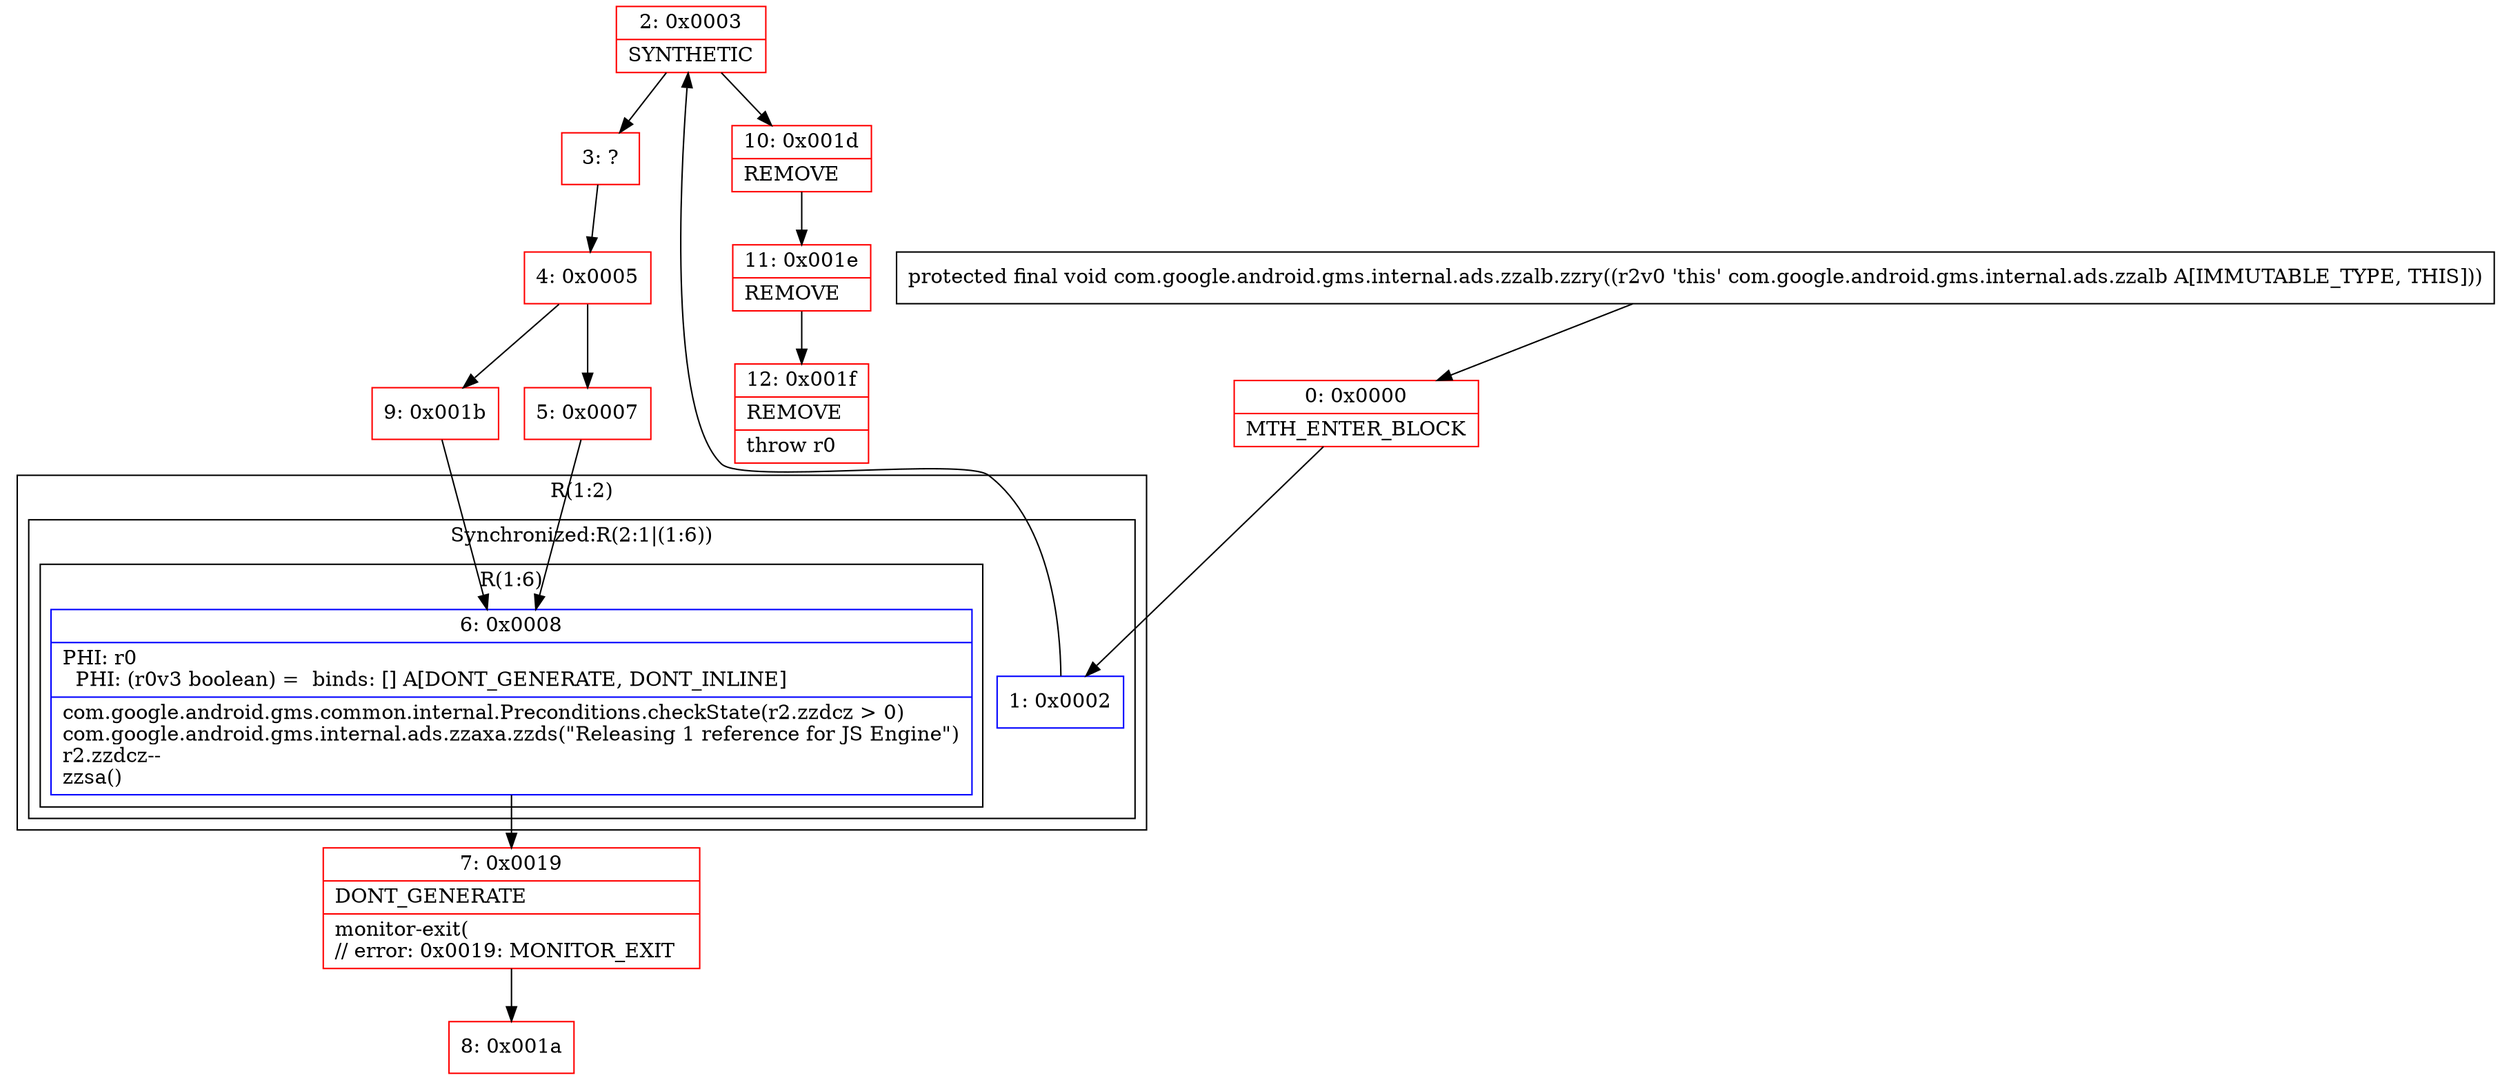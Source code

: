 digraph "CFG forcom.google.android.gms.internal.ads.zzalb.zzry()V" {
subgraph cluster_Region_1194961902 {
label = "R(1:2)";
node [shape=record,color=blue];
subgraph cluster_SynchronizedRegion_1460048097 {
label = "Synchronized:R(2:1|(1:6))";
node [shape=record,color=blue];
Node_1 [shape=record,label="{1\:\ 0x0002}"];
subgraph cluster_Region_342977087 {
label = "R(1:6)";
node [shape=record,color=blue];
Node_6 [shape=record,label="{6\:\ 0x0008|PHI: r0 \l  PHI: (r0v3 boolean) =  binds: [] A[DONT_GENERATE, DONT_INLINE]\l|com.google.android.gms.common.internal.Preconditions.checkState(r2.zzdcz \> 0)\lcom.google.android.gms.internal.ads.zzaxa.zzds(\"Releasing 1 reference for JS Engine\")\lr2.zzdcz\-\-\lzzsa()\l}"];
}
}
}
Node_0 [shape=record,color=red,label="{0\:\ 0x0000|MTH_ENTER_BLOCK\l}"];
Node_2 [shape=record,color=red,label="{2\:\ 0x0003|SYNTHETIC\l}"];
Node_3 [shape=record,color=red,label="{3\:\ ?}"];
Node_4 [shape=record,color=red,label="{4\:\ 0x0005}"];
Node_5 [shape=record,color=red,label="{5\:\ 0x0007}"];
Node_7 [shape=record,color=red,label="{7\:\ 0x0019|DONT_GENERATE\l|monitor\-exit(\l\/\/ error: 0x0019: MONITOR_EXIT  \l}"];
Node_8 [shape=record,color=red,label="{8\:\ 0x001a}"];
Node_9 [shape=record,color=red,label="{9\:\ 0x001b}"];
Node_10 [shape=record,color=red,label="{10\:\ 0x001d|REMOVE\l}"];
Node_11 [shape=record,color=red,label="{11\:\ 0x001e|REMOVE\l}"];
Node_12 [shape=record,color=red,label="{12\:\ 0x001f|REMOVE\l|throw r0\l}"];
MethodNode[shape=record,label="{protected final void com.google.android.gms.internal.ads.zzalb.zzry((r2v0 'this' com.google.android.gms.internal.ads.zzalb A[IMMUTABLE_TYPE, THIS])) }"];
MethodNode -> Node_0;
Node_1 -> Node_2;
Node_6 -> Node_7;
Node_0 -> Node_1;
Node_2 -> Node_3;
Node_2 -> Node_10;
Node_3 -> Node_4;
Node_4 -> Node_5;
Node_4 -> Node_9;
Node_5 -> Node_6;
Node_7 -> Node_8;
Node_9 -> Node_6;
Node_10 -> Node_11;
Node_11 -> Node_12;
}


